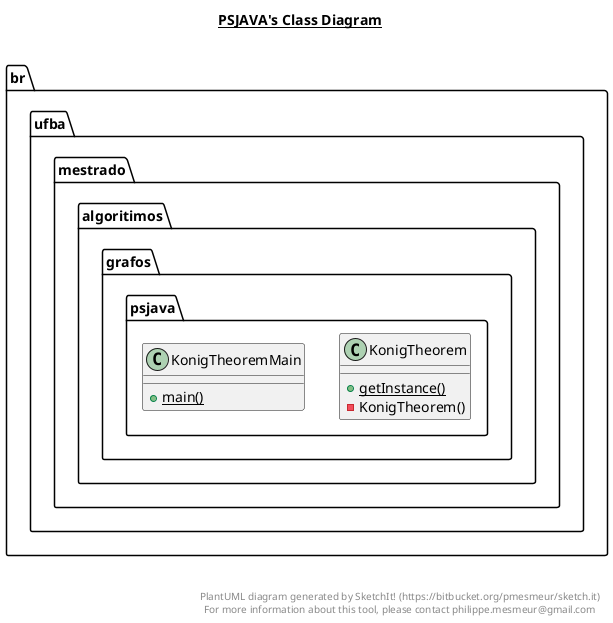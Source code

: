 @startuml

title __PSJAVA's Class Diagram__\n

  namespace br.ufba.mestrado.algoritimos.grafos {
    namespace psjava {
      class br.ufba.mestrado.algoritimos.grafos.psjava.KonigTheorem {
          {static} + getInstance()
          - KonigTheorem()
      }
    }
  }
  

  namespace br.ufba.mestrado.algoritimos.grafos {
    namespace psjava {
      class br.ufba.mestrado.algoritimos.grafos.psjava.KonigTheoremMain {
          {static} + main()
      }
    }
  }
  



right footer


PlantUML diagram generated by SketchIt! (https://bitbucket.org/pmesmeur/sketch.it)
For more information about this tool, please contact philippe.mesmeur@gmail.com
endfooter

@enduml
